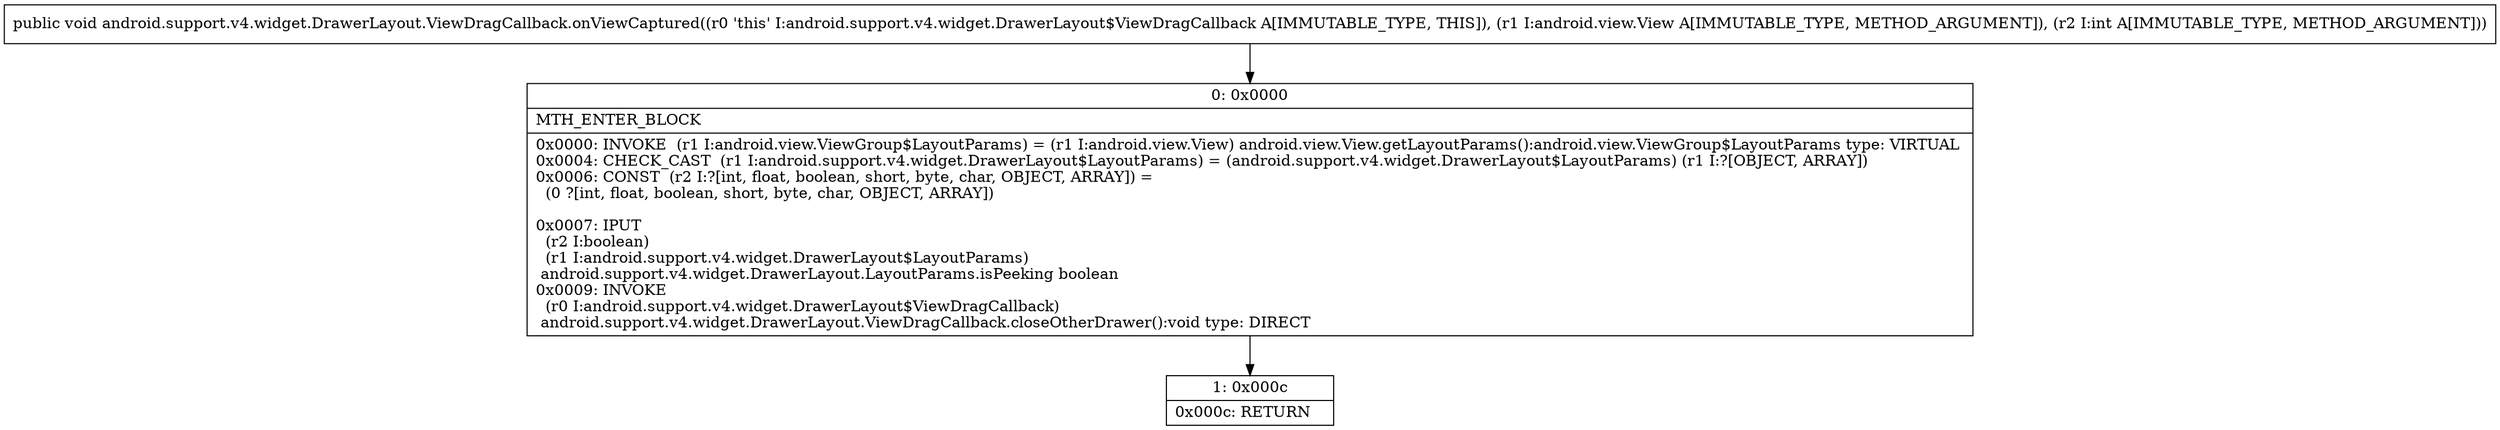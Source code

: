 digraph "CFG forandroid.support.v4.widget.DrawerLayout.ViewDragCallback.onViewCaptured(Landroid\/view\/View;I)V" {
Node_0 [shape=record,label="{0\:\ 0x0000|MTH_ENTER_BLOCK\l|0x0000: INVOKE  (r1 I:android.view.ViewGroup$LayoutParams) = (r1 I:android.view.View) android.view.View.getLayoutParams():android.view.ViewGroup$LayoutParams type: VIRTUAL \l0x0004: CHECK_CAST  (r1 I:android.support.v4.widget.DrawerLayout$LayoutParams) = (android.support.v4.widget.DrawerLayout$LayoutParams) (r1 I:?[OBJECT, ARRAY]) \l0x0006: CONST  (r2 I:?[int, float, boolean, short, byte, char, OBJECT, ARRAY]) = \l  (0 ?[int, float, boolean, short, byte, char, OBJECT, ARRAY])\l \l0x0007: IPUT  \l  (r2 I:boolean)\l  (r1 I:android.support.v4.widget.DrawerLayout$LayoutParams)\l android.support.v4.widget.DrawerLayout.LayoutParams.isPeeking boolean \l0x0009: INVOKE  \l  (r0 I:android.support.v4.widget.DrawerLayout$ViewDragCallback)\l android.support.v4.widget.DrawerLayout.ViewDragCallback.closeOtherDrawer():void type: DIRECT \l}"];
Node_1 [shape=record,label="{1\:\ 0x000c|0x000c: RETURN   \l}"];
MethodNode[shape=record,label="{public void android.support.v4.widget.DrawerLayout.ViewDragCallback.onViewCaptured((r0 'this' I:android.support.v4.widget.DrawerLayout$ViewDragCallback A[IMMUTABLE_TYPE, THIS]), (r1 I:android.view.View A[IMMUTABLE_TYPE, METHOD_ARGUMENT]), (r2 I:int A[IMMUTABLE_TYPE, METHOD_ARGUMENT])) }"];
MethodNode -> Node_0;
Node_0 -> Node_1;
}

